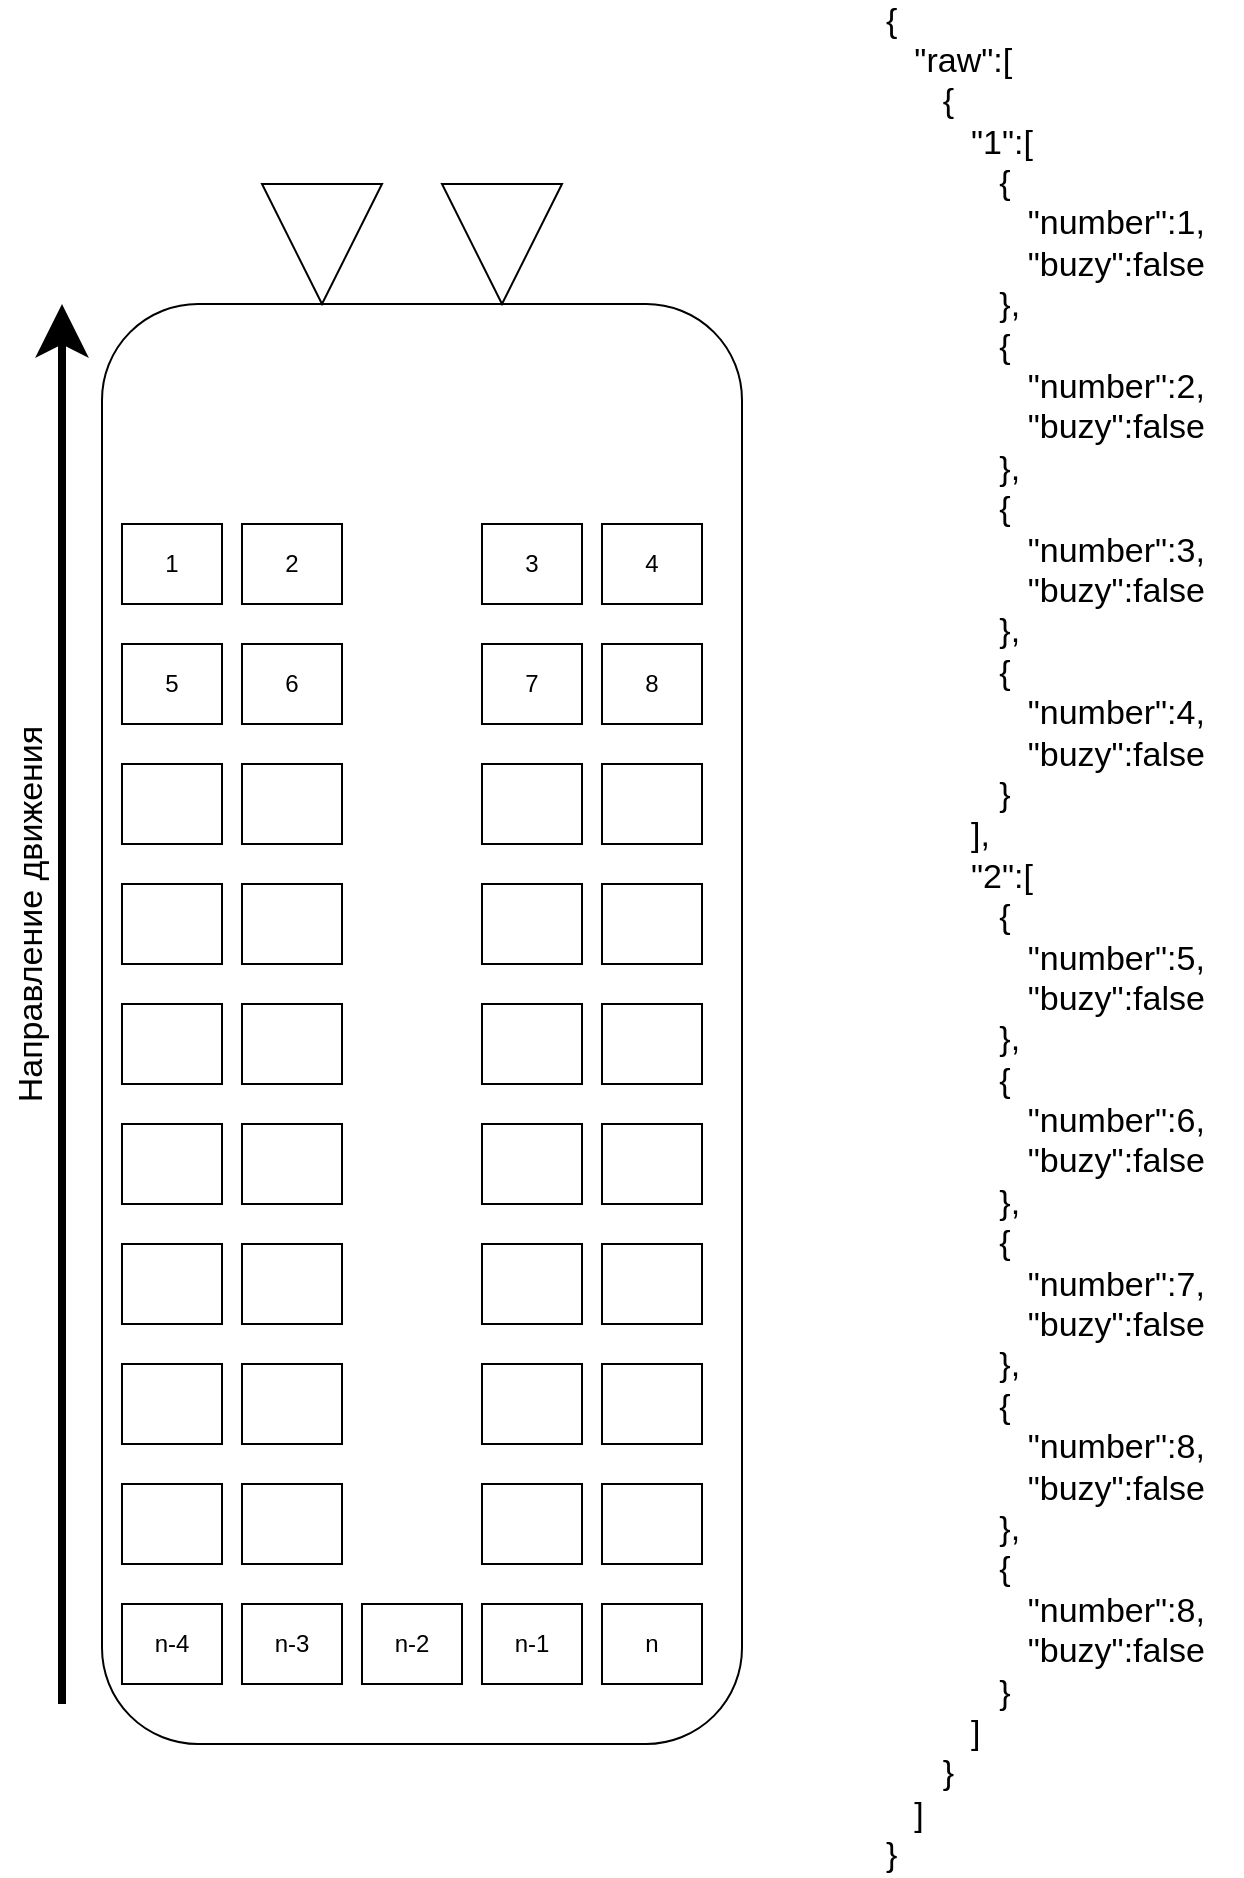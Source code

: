 <mxfile version="17.4.2" type="github">
  <diagram id="b3XC17gunavCgphueKgI" name="Page-1">
    <mxGraphModel dx="1673" dy="1723" grid="1" gridSize="10" guides="1" tooltips="1" connect="1" arrows="1" fold="1" page="1" pageScale="1" pageWidth="1169" pageHeight="827" math="0" shadow="0">
      <root>
        <mxCell id="0" />
        <mxCell id="1" parent="0" />
        <mxCell id="M9gebiJscFenburEuLng-1" value="" style="rounded=1;whiteSpace=wrap;html=1;" vertex="1" parent="1">
          <mxGeometry x="80" y="100" width="320" height="720" as="geometry" />
        </mxCell>
        <mxCell id="M9gebiJscFenburEuLng-2" value="1" style="rounded=0;whiteSpace=wrap;html=1;" vertex="1" parent="1">
          <mxGeometry x="90" y="210" width="50" height="40" as="geometry" />
        </mxCell>
        <mxCell id="M9gebiJscFenburEuLng-3" value="" style="triangle;whiteSpace=wrap;html=1;rotation=90;" vertex="1" parent="1">
          <mxGeometry x="160" y="40" width="60" height="60" as="geometry" />
        </mxCell>
        <mxCell id="M9gebiJscFenburEuLng-4" value="" style="triangle;whiteSpace=wrap;html=1;rotation=90;" vertex="1" parent="1">
          <mxGeometry x="250" y="40" width="60" height="60" as="geometry" />
        </mxCell>
        <mxCell id="M9gebiJscFenburEuLng-5" value="" style="endArrow=classic;html=1;rounded=0;endSize=14;strokeWidth=4;" edge="1" parent="1">
          <mxGeometry width="50" height="50" relative="1" as="geometry">
            <mxPoint x="60" y="800" as="sourcePoint" />
            <mxPoint x="60" y="100" as="targetPoint" />
          </mxGeometry>
        </mxCell>
        <mxCell id="M9gebiJscFenburEuLng-6" value="&lt;font style=&quot;font-size: 17px&quot;&gt;Направление движения&lt;/font&gt;" style="text;html=1;strokeColor=none;fillColor=none;align=center;verticalAlign=middle;whiteSpace=wrap;rounded=0;rotation=-90;" vertex="1" parent="1">
          <mxGeometry x="-110" y="390" width="310" height="30" as="geometry" />
        </mxCell>
        <mxCell id="M9gebiJscFenburEuLng-7" value="2" style="rounded=0;whiteSpace=wrap;html=1;" vertex="1" parent="1">
          <mxGeometry x="150" y="210" width="50" height="40" as="geometry" />
        </mxCell>
        <mxCell id="M9gebiJscFenburEuLng-8" value="5" style="rounded=0;whiteSpace=wrap;html=1;" vertex="1" parent="1">
          <mxGeometry x="90" y="270" width="50" height="40" as="geometry" />
        </mxCell>
        <mxCell id="M9gebiJscFenburEuLng-9" value="6" style="rounded=0;whiteSpace=wrap;html=1;" vertex="1" parent="1">
          <mxGeometry x="150" y="270" width="50" height="40" as="geometry" />
        </mxCell>
        <mxCell id="M9gebiJscFenburEuLng-10" value="" style="rounded=0;whiteSpace=wrap;html=1;" vertex="1" parent="1">
          <mxGeometry x="90" y="330" width="50" height="40" as="geometry" />
        </mxCell>
        <mxCell id="M9gebiJscFenburEuLng-11" value="" style="rounded=0;whiteSpace=wrap;html=1;" vertex="1" parent="1">
          <mxGeometry x="150" y="330" width="50" height="40" as="geometry" />
        </mxCell>
        <mxCell id="M9gebiJscFenburEuLng-12" value="" style="rounded=0;whiteSpace=wrap;html=1;" vertex="1" parent="1">
          <mxGeometry x="90" y="390" width="50" height="40" as="geometry" />
        </mxCell>
        <mxCell id="M9gebiJscFenburEuLng-13" value="" style="rounded=0;whiteSpace=wrap;html=1;" vertex="1" parent="1">
          <mxGeometry x="150" y="390" width="50" height="40" as="geometry" />
        </mxCell>
        <mxCell id="M9gebiJscFenburEuLng-14" value="" style="rounded=0;whiteSpace=wrap;html=1;" vertex="1" parent="1">
          <mxGeometry x="90" y="450" width="50" height="40" as="geometry" />
        </mxCell>
        <mxCell id="M9gebiJscFenburEuLng-15" value="" style="rounded=0;whiteSpace=wrap;html=1;" vertex="1" parent="1">
          <mxGeometry x="150" y="450" width="50" height="40" as="geometry" />
        </mxCell>
        <mxCell id="M9gebiJscFenburEuLng-16" value="" style="rounded=0;whiteSpace=wrap;html=1;" vertex="1" parent="1">
          <mxGeometry x="90" y="510" width="50" height="40" as="geometry" />
        </mxCell>
        <mxCell id="M9gebiJscFenburEuLng-17" value="" style="rounded=0;whiteSpace=wrap;html=1;" vertex="1" parent="1">
          <mxGeometry x="150" y="510" width="50" height="40" as="geometry" />
        </mxCell>
        <mxCell id="M9gebiJscFenburEuLng-18" value="" style="rounded=0;whiteSpace=wrap;html=1;" vertex="1" parent="1">
          <mxGeometry x="90" y="570" width="50" height="40" as="geometry" />
        </mxCell>
        <mxCell id="M9gebiJscFenburEuLng-19" value="" style="rounded=0;whiteSpace=wrap;html=1;" vertex="1" parent="1">
          <mxGeometry x="150" y="570" width="50" height="40" as="geometry" />
        </mxCell>
        <mxCell id="M9gebiJscFenburEuLng-20" value="" style="rounded=0;whiteSpace=wrap;html=1;" vertex="1" parent="1">
          <mxGeometry x="90" y="630" width="50" height="40" as="geometry" />
        </mxCell>
        <mxCell id="M9gebiJscFenburEuLng-21" value="" style="rounded=0;whiteSpace=wrap;html=1;" vertex="1" parent="1">
          <mxGeometry x="150" y="630" width="50" height="40" as="geometry" />
        </mxCell>
        <mxCell id="M9gebiJscFenburEuLng-22" value="3" style="rounded=0;whiteSpace=wrap;html=1;" vertex="1" parent="1">
          <mxGeometry x="270" y="210" width="50" height="40" as="geometry" />
        </mxCell>
        <mxCell id="M9gebiJscFenburEuLng-23" value="4" style="rounded=0;whiteSpace=wrap;html=1;" vertex="1" parent="1">
          <mxGeometry x="330" y="210" width="50" height="40" as="geometry" />
        </mxCell>
        <mxCell id="M9gebiJscFenburEuLng-24" value="7" style="rounded=0;whiteSpace=wrap;html=1;" vertex="1" parent="1">
          <mxGeometry x="270" y="270" width="50" height="40" as="geometry" />
        </mxCell>
        <mxCell id="M9gebiJscFenburEuLng-25" value="8" style="rounded=0;whiteSpace=wrap;html=1;" vertex="1" parent="1">
          <mxGeometry x="330" y="270" width="50" height="40" as="geometry" />
        </mxCell>
        <mxCell id="M9gebiJscFenburEuLng-26" value="" style="rounded=0;whiteSpace=wrap;html=1;" vertex="1" parent="1">
          <mxGeometry x="270" y="330" width="50" height="40" as="geometry" />
        </mxCell>
        <mxCell id="M9gebiJscFenburEuLng-27" value="" style="rounded=0;whiteSpace=wrap;html=1;" vertex="1" parent="1">
          <mxGeometry x="330" y="330" width="50" height="40" as="geometry" />
        </mxCell>
        <mxCell id="M9gebiJscFenburEuLng-28" value="" style="rounded=0;whiteSpace=wrap;html=1;" vertex="1" parent="1">
          <mxGeometry x="270" y="390" width="50" height="40" as="geometry" />
        </mxCell>
        <mxCell id="M9gebiJscFenburEuLng-29" value="" style="rounded=0;whiteSpace=wrap;html=1;" vertex="1" parent="1">
          <mxGeometry x="330" y="390" width="50" height="40" as="geometry" />
        </mxCell>
        <mxCell id="M9gebiJscFenburEuLng-30" value="" style="rounded=0;whiteSpace=wrap;html=1;" vertex="1" parent="1">
          <mxGeometry x="270" y="450" width="50" height="40" as="geometry" />
        </mxCell>
        <mxCell id="M9gebiJscFenburEuLng-31" value="" style="rounded=0;whiteSpace=wrap;html=1;" vertex="1" parent="1">
          <mxGeometry x="330" y="450" width="50" height="40" as="geometry" />
        </mxCell>
        <mxCell id="M9gebiJscFenburEuLng-32" value="" style="rounded=0;whiteSpace=wrap;html=1;" vertex="1" parent="1">
          <mxGeometry x="270" y="510" width="50" height="40" as="geometry" />
        </mxCell>
        <mxCell id="M9gebiJscFenburEuLng-33" value="" style="rounded=0;whiteSpace=wrap;html=1;" vertex="1" parent="1">
          <mxGeometry x="330" y="510" width="50" height="40" as="geometry" />
        </mxCell>
        <mxCell id="M9gebiJscFenburEuLng-34" value="" style="rounded=0;whiteSpace=wrap;html=1;" vertex="1" parent="1">
          <mxGeometry x="270" y="570" width="50" height="40" as="geometry" />
        </mxCell>
        <mxCell id="M9gebiJscFenburEuLng-35" value="" style="rounded=0;whiteSpace=wrap;html=1;" vertex="1" parent="1">
          <mxGeometry x="330" y="570" width="50" height="40" as="geometry" />
        </mxCell>
        <mxCell id="M9gebiJscFenburEuLng-36" value="" style="rounded=0;whiteSpace=wrap;html=1;" vertex="1" parent="1">
          <mxGeometry x="270" y="630" width="50" height="40" as="geometry" />
        </mxCell>
        <mxCell id="M9gebiJscFenburEuLng-37" value="" style="rounded=0;whiteSpace=wrap;html=1;" vertex="1" parent="1">
          <mxGeometry x="330" y="630" width="50" height="40" as="geometry" />
        </mxCell>
        <mxCell id="M9gebiJscFenburEuLng-38" value="" style="rounded=0;whiteSpace=wrap;html=1;" vertex="1" parent="1">
          <mxGeometry x="90" y="690" width="50" height="40" as="geometry" />
        </mxCell>
        <mxCell id="M9gebiJscFenburEuLng-39" value="" style="rounded=0;whiteSpace=wrap;html=1;" vertex="1" parent="1">
          <mxGeometry x="150" y="690" width="50" height="40" as="geometry" />
        </mxCell>
        <mxCell id="M9gebiJscFenburEuLng-40" value="" style="rounded=0;whiteSpace=wrap;html=1;" vertex="1" parent="1">
          <mxGeometry x="270" y="690" width="50" height="40" as="geometry" />
        </mxCell>
        <mxCell id="M9gebiJscFenburEuLng-41" value="" style="rounded=0;whiteSpace=wrap;html=1;" vertex="1" parent="1">
          <mxGeometry x="330" y="690" width="50" height="40" as="geometry" />
        </mxCell>
        <mxCell id="M9gebiJscFenburEuLng-42" value="n-4" style="rounded=0;whiteSpace=wrap;html=1;" vertex="1" parent="1">
          <mxGeometry x="90" y="750" width="50" height="40" as="geometry" />
        </mxCell>
        <mxCell id="M9gebiJscFenburEuLng-43" value="n-3" style="rounded=0;whiteSpace=wrap;html=1;" vertex="1" parent="1">
          <mxGeometry x="150" y="750" width="50" height="40" as="geometry" />
        </mxCell>
        <mxCell id="M9gebiJscFenburEuLng-44" value="n-1" style="rounded=0;whiteSpace=wrap;html=1;" vertex="1" parent="1">
          <mxGeometry x="270" y="750" width="50" height="40" as="geometry" />
        </mxCell>
        <mxCell id="M9gebiJscFenburEuLng-45" value="n" style="rounded=0;whiteSpace=wrap;html=1;" vertex="1" parent="1">
          <mxGeometry x="330" y="750" width="50" height="40" as="geometry" />
        </mxCell>
        <mxCell id="M9gebiJscFenburEuLng-46" value="n-2" style="rounded=0;whiteSpace=wrap;html=1;" vertex="1" parent="1">
          <mxGeometry x="210" y="750" width="50" height="40" as="geometry" />
        </mxCell>
        <mxCell id="M9gebiJscFenburEuLng-47" value="&lt;div&gt;{&lt;/div&gt;&lt;div&gt;&amp;nbsp; &amp;nbsp;&quot;raw&quot;:[&lt;/div&gt;&lt;div&gt;&amp;nbsp; &amp;nbsp; &amp;nbsp; {&lt;/div&gt;&lt;div&gt;&amp;nbsp; &amp;nbsp; &amp;nbsp; &amp;nbsp; &amp;nbsp;&quot;1&quot;:[&lt;/div&gt;&lt;div&gt;&amp;nbsp; &amp;nbsp; &amp;nbsp; &amp;nbsp; &amp;nbsp; &amp;nbsp; {&lt;/div&gt;&lt;div&gt;&amp;nbsp; &amp;nbsp; &amp;nbsp; &amp;nbsp; &amp;nbsp; &amp;nbsp; &amp;nbsp; &amp;nbsp;&quot;number&quot;:1,&lt;/div&gt;&lt;div&gt;&amp;nbsp; &amp;nbsp; &amp;nbsp; &amp;nbsp; &amp;nbsp; &amp;nbsp; &amp;nbsp; &amp;nbsp;&quot;buzy&quot;:false&lt;/div&gt;&lt;div&gt;&amp;nbsp; &amp;nbsp; &amp;nbsp; &amp;nbsp; &amp;nbsp; &amp;nbsp; },&lt;/div&gt;&lt;div&gt;&amp;nbsp; &amp;nbsp; &amp;nbsp; &amp;nbsp; &amp;nbsp; &amp;nbsp; {&lt;/div&gt;&lt;div&gt;&amp;nbsp; &amp;nbsp; &amp;nbsp; &amp;nbsp; &amp;nbsp; &amp;nbsp; &amp;nbsp; &amp;nbsp;&quot;number&quot;:2,&lt;/div&gt;&lt;div&gt;&amp;nbsp; &amp;nbsp; &amp;nbsp; &amp;nbsp; &amp;nbsp; &amp;nbsp; &amp;nbsp; &amp;nbsp;&quot;buzy&quot;:false&lt;/div&gt;&lt;div&gt;&amp;nbsp; &amp;nbsp; &amp;nbsp; &amp;nbsp; &amp;nbsp; &amp;nbsp; },&lt;/div&gt;&lt;div&gt;&amp;nbsp; &amp;nbsp; &amp;nbsp; &amp;nbsp; &amp;nbsp; &amp;nbsp; {&lt;/div&gt;&lt;div&gt;&amp;nbsp; &amp;nbsp; &amp;nbsp; &amp;nbsp; &amp;nbsp; &amp;nbsp; &amp;nbsp; &amp;nbsp;&quot;number&quot;:3,&lt;/div&gt;&lt;div&gt;&amp;nbsp; &amp;nbsp; &amp;nbsp; &amp;nbsp; &amp;nbsp; &amp;nbsp; &amp;nbsp; &amp;nbsp;&quot;buzy&quot;:false&lt;/div&gt;&lt;div&gt;&amp;nbsp; &amp;nbsp; &amp;nbsp; &amp;nbsp; &amp;nbsp; &amp;nbsp; },&lt;/div&gt;&lt;div&gt;&amp;nbsp; &amp;nbsp; &amp;nbsp; &amp;nbsp; &amp;nbsp; &amp;nbsp; {&lt;/div&gt;&lt;div&gt;&amp;nbsp; &amp;nbsp; &amp;nbsp; &amp;nbsp; &amp;nbsp; &amp;nbsp; &amp;nbsp; &amp;nbsp;&quot;number&quot;:4,&lt;/div&gt;&lt;div&gt;&amp;nbsp; &amp;nbsp; &amp;nbsp; &amp;nbsp; &amp;nbsp; &amp;nbsp; &amp;nbsp; &amp;nbsp;&quot;buzy&quot;:false&lt;/div&gt;&lt;div&gt;&amp;nbsp; &amp;nbsp; &amp;nbsp; &amp;nbsp; &amp;nbsp; &amp;nbsp; }&lt;/div&gt;&lt;div&gt;&amp;nbsp; &amp;nbsp; &amp;nbsp; &amp;nbsp; &amp;nbsp;],&lt;/div&gt;&lt;div&gt;&amp;nbsp; &amp;nbsp; &amp;nbsp; &amp;nbsp; &amp;nbsp;&quot;2&quot;:[&lt;/div&gt;&lt;div&gt;&amp;nbsp; &amp;nbsp; &amp;nbsp; &amp;nbsp; &amp;nbsp; &amp;nbsp; {&lt;/div&gt;&lt;div&gt;&amp;nbsp; &amp;nbsp; &amp;nbsp; &amp;nbsp; &amp;nbsp; &amp;nbsp; &amp;nbsp; &amp;nbsp;&quot;number&quot;:5,&lt;/div&gt;&lt;div&gt;&amp;nbsp; &amp;nbsp; &amp;nbsp; &amp;nbsp; &amp;nbsp; &amp;nbsp; &amp;nbsp; &amp;nbsp;&quot;buzy&quot;:false&lt;/div&gt;&lt;div&gt;&amp;nbsp; &amp;nbsp; &amp;nbsp; &amp;nbsp; &amp;nbsp; &amp;nbsp; },&lt;/div&gt;&lt;div&gt;&amp;nbsp; &amp;nbsp; &amp;nbsp; &amp;nbsp; &amp;nbsp; &amp;nbsp; {&lt;/div&gt;&lt;div&gt;&amp;nbsp; &amp;nbsp; &amp;nbsp; &amp;nbsp; &amp;nbsp; &amp;nbsp; &amp;nbsp; &amp;nbsp;&quot;number&quot;:6,&lt;/div&gt;&lt;div&gt;&amp;nbsp; &amp;nbsp; &amp;nbsp; &amp;nbsp; &amp;nbsp; &amp;nbsp; &amp;nbsp; &amp;nbsp;&quot;buzy&quot;:false&lt;/div&gt;&lt;div&gt;&amp;nbsp; &amp;nbsp; &amp;nbsp; &amp;nbsp; &amp;nbsp; &amp;nbsp; },&lt;/div&gt;&lt;div&gt;&amp;nbsp; &amp;nbsp; &amp;nbsp; &amp;nbsp; &amp;nbsp; &amp;nbsp; {&lt;/div&gt;&lt;div&gt;&amp;nbsp; &amp;nbsp; &amp;nbsp; &amp;nbsp; &amp;nbsp; &amp;nbsp; &amp;nbsp; &amp;nbsp;&quot;number&quot;:7,&lt;/div&gt;&lt;div&gt;&amp;nbsp; &amp;nbsp; &amp;nbsp; &amp;nbsp; &amp;nbsp; &amp;nbsp; &amp;nbsp; &amp;nbsp;&quot;buzy&quot;:false&lt;/div&gt;&lt;div&gt;&amp;nbsp; &amp;nbsp; &amp;nbsp; &amp;nbsp; &amp;nbsp; &amp;nbsp; },&lt;/div&gt;&lt;div&gt;&amp;nbsp; &amp;nbsp; &amp;nbsp; &amp;nbsp; &amp;nbsp; &amp;nbsp; {&lt;/div&gt;&lt;div&gt;&amp;nbsp; &amp;nbsp; &amp;nbsp; &amp;nbsp; &amp;nbsp; &amp;nbsp; &amp;nbsp; &amp;nbsp;&quot;number&quot;:8,&lt;/div&gt;&lt;div&gt;&amp;nbsp; &amp;nbsp; &amp;nbsp; &amp;nbsp; &amp;nbsp; &amp;nbsp; &amp;nbsp; &amp;nbsp;&quot;buzy&quot;:false&lt;/div&gt;&lt;div&gt;&amp;nbsp; &amp;nbsp; &amp;nbsp; &amp;nbsp; &amp;nbsp; &amp;nbsp; },&lt;/div&gt;&lt;div&gt;&amp;nbsp; &amp;nbsp; &amp;nbsp; &amp;nbsp; &amp;nbsp; &amp;nbsp; {&lt;/div&gt;&lt;div&gt;&amp;nbsp; &amp;nbsp; &amp;nbsp; &amp;nbsp; &amp;nbsp; &amp;nbsp; &amp;nbsp; &amp;nbsp;&quot;number&quot;:8,&lt;/div&gt;&lt;div&gt;&amp;nbsp; &amp;nbsp; &amp;nbsp; &amp;nbsp; &amp;nbsp; &amp;nbsp; &amp;nbsp; &amp;nbsp;&quot;buzy&quot;:false&lt;/div&gt;&lt;div&gt;&amp;nbsp; &amp;nbsp; &amp;nbsp; &amp;nbsp; &amp;nbsp; &amp;nbsp; }&lt;/div&gt;&lt;div&gt;&amp;nbsp; &amp;nbsp; &amp;nbsp; &amp;nbsp; &amp;nbsp;]&lt;/div&gt;&lt;div&gt;&amp;nbsp; &amp;nbsp; &amp;nbsp; }&lt;/div&gt;&lt;div&gt;&amp;nbsp; &amp;nbsp;]&lt;/div&gt;&lt;div&gt;}&lt;/div&gt;" style="text;html=1;strokeColor=none;fillColor=none;align=left;verticalAlign=middle;whiteSpace=wrap;rounded=0;fontSize=17;" vertex="1" parent="1">
          <mxGeometry x="470" y="7" width="180" height="820" as="geometry" />
        </mxCell>
      </root>
    </mxGraphModel>
  </diagram>
</mxfile>
